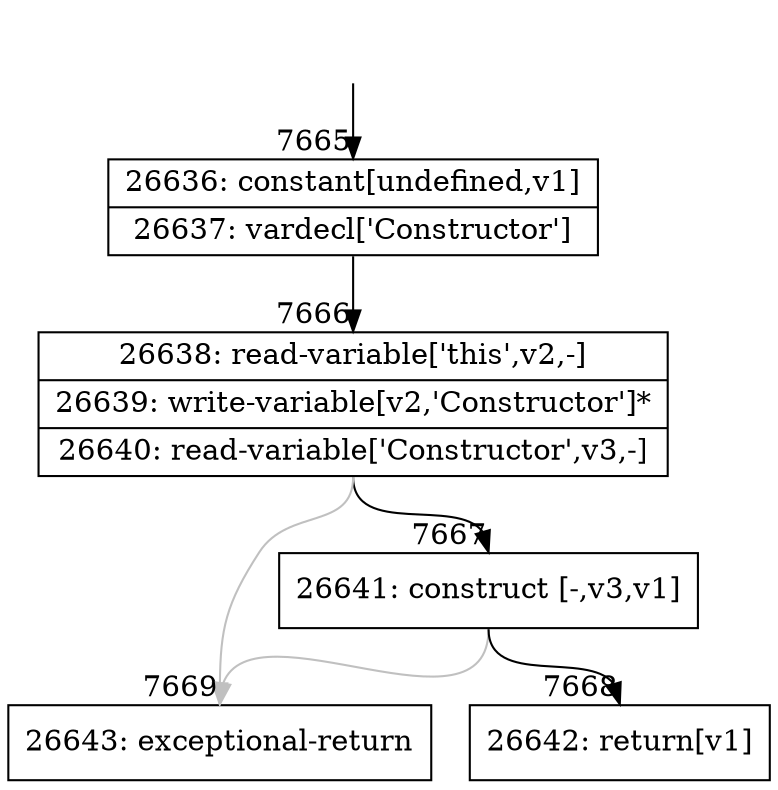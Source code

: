 digraph {
rankdir="TD"
BB_entry645[shape=none,label=""];
BB_entry645 -> BB7665 [tailport=s, headport=n, headlabel="    7665"]
BB7665 [shape=record label="{26636: constant[undefined,v1]|26637: vardecl['Constructor']}" ] 
BB7665 -> BB7666 [tailport=s, headport=n, headlabel="      7666"]
BB7666 [shape=record label="{26638: read-variable['this',v2,-]|26639: write-variable[v2,'Constructor']*|26640: read-variable['Constructor',v3,-]}" ] 
BB7666 -> BB7667 [tailport=s, headport=n, headlabel="      7667"]
BB7666 -> BB7669 [tailport=s, headport=n, color=gray, headlabel="      7669"]
BB7667 [shape=record label="{26641: construct [-,v3,v1]}" ] 
BB7667 -> BB7668 [tailport=s, headport=n, headlabel="      7668"]
BB7667 -> BB7669 [tailport=s, headport=n, color=gray]
BB7668 [shape=record label="{26642: return[v1]}" ] 
BB7669 [shape=record label="{26643: exceptional-return}" ] 
//#$~ 14142
}
